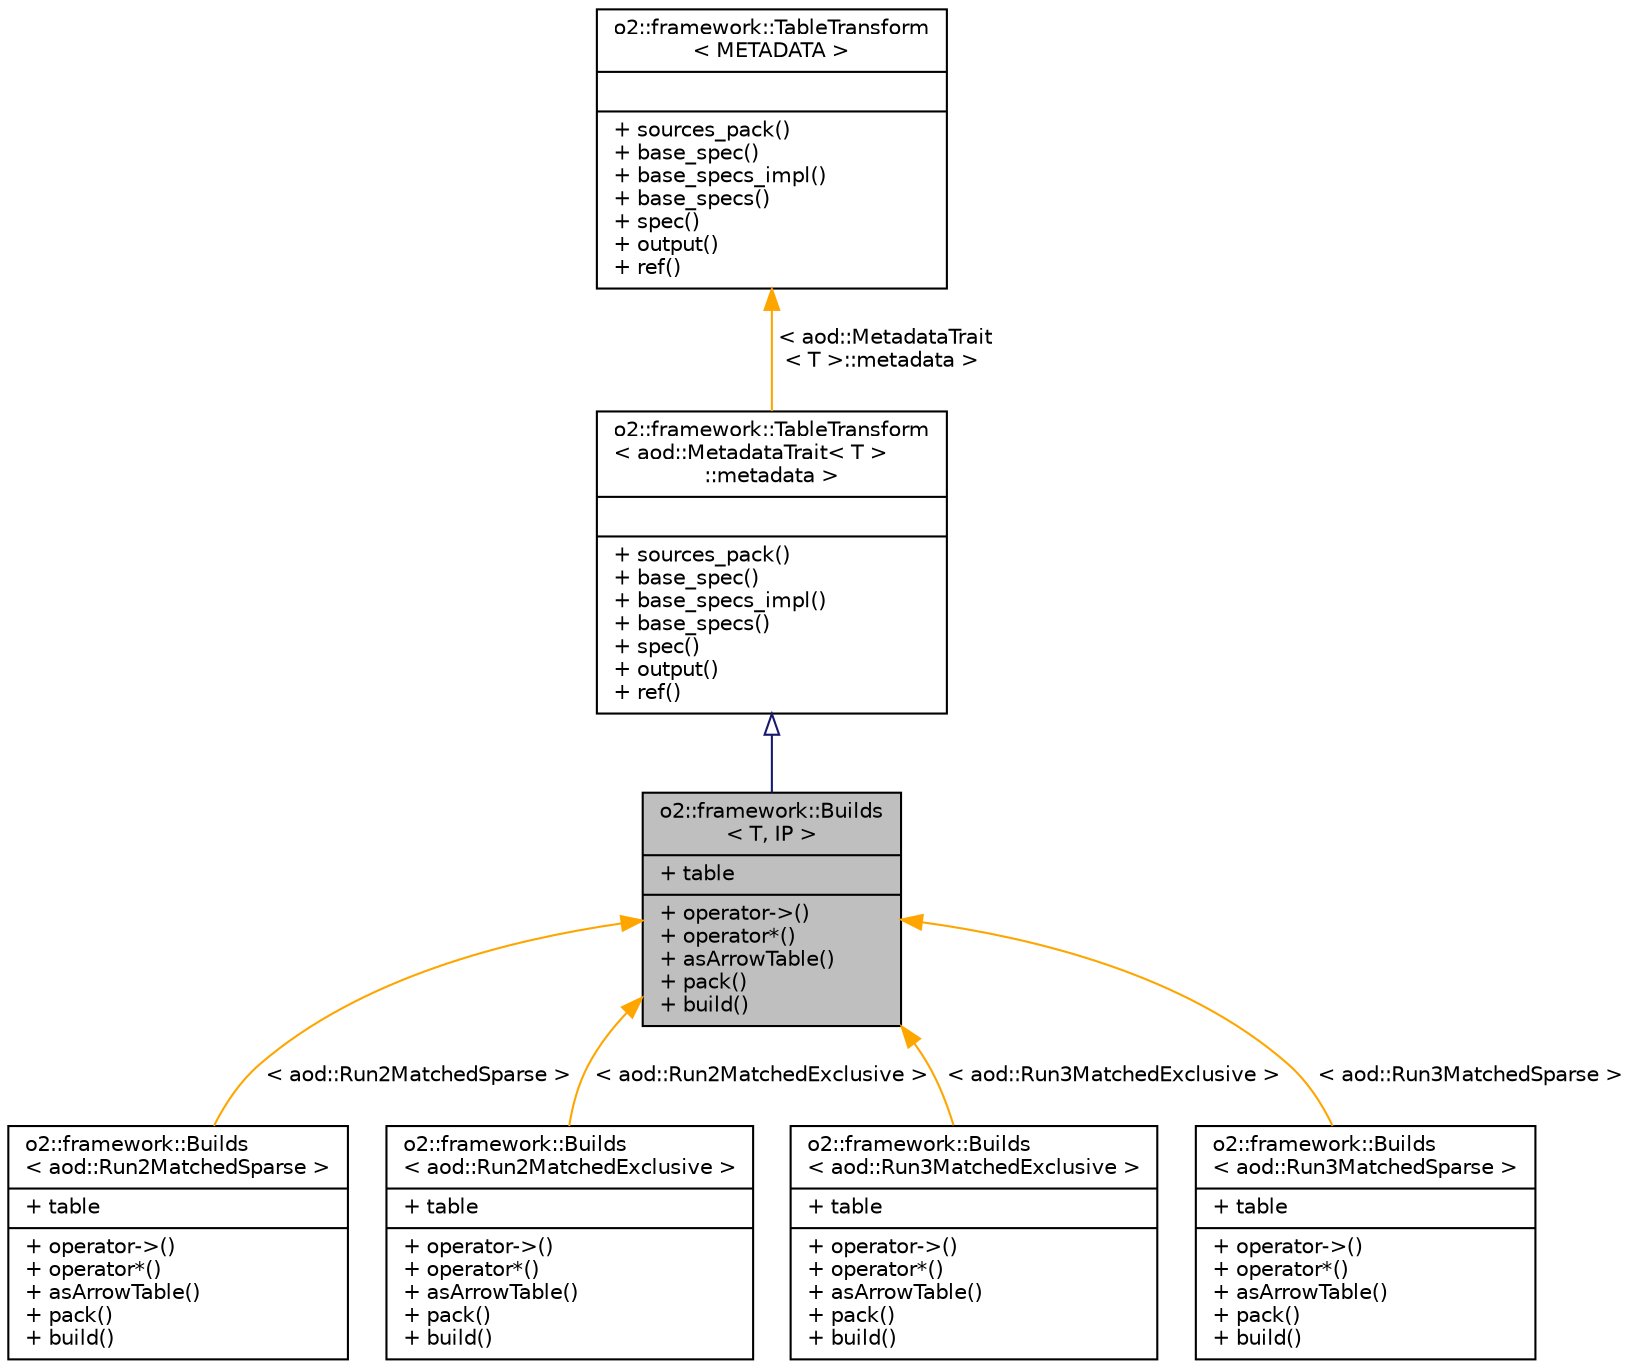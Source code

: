 digraph "o2::framework::Builds&lt; T, IP &gt;"
{
 // INTERACTIVE_SVG=YES
  bgcolor="transparent";
  edge [fontname="Helvetica",fontsize="10",labelfontname="Helvetica",labelfontsize="10"];
  node [fontname="Helvetica",fontsize="10",shape=record];
  Node0 [label="{o2::framework::Builds\l\< T, IP \>\n|+ table\l|+ operator-\>()\l+ operator*()\l+ asArrowTable()\l+ pack()\l+ build()\l}",height=0.2,width=0.4,color="black", fillcolor="grey75", style="filled", fontcolor="black"];
  Node1 -> Node0 [dir="back",color="midnightblue",fontsize="10",style="solid",arrowtail="onormal",fontname="Helvetica"];
  Node1 [label="{o2::framework::TableTransform\l\< aod::MetadataTrait\< T \>\l::metadata \>\n||+ sources_pack()\l+ base_spec()\l+ base_specs_impl()\l+ base_specs()\l+ spec()\l+ output()\l+ ref()\l}",height=0.2,width=0.4,color="black",URL="$d6/dec/structo2_1_1framework_1_1TableTransform.html"];
  Node2 -> Node1 [dir="back",color="orange",fontsize="10",style="solid",label=" \< aod::MetadataTrait\l\< T \>::metadata \>" ,fontname="Helvetica"];
  Node2 [label="{o2::framework::TableTransform\l\< METADATA \>\n||+ sources_pack()\l+ base_spec()\l+ base_specs_impl()\l+ base_specs()\l+ spec()\l+ output()\l+ ref()\l}",height=0.2,width=0.4,color="black",URL="$d6/dec/structo2_1_1framework_1_1TableTransform.html",tooltip="Helper template for table transformations. "];
  Node0 -> Node3 [dir="back",color="orange",fontsize="10",style="solid",label=" \< aod::Run2MatchedSparse \>" ,fontname="Helvetica"];
  Node3 [label="{o2::framework::Builds\l\< aod::Run2MatchedSparse \>\n|+ table\l|+ operator-\>()\l+ operator*()\l+ asArrowTable()\l+ pack()\l+ build()\l}",height=0.2,width=0.4,color="black",URL="$d5/df4/structo2_1_1framework_1_1Builds.html"];
  Node0 -> Node4 [dir="back",color="orange",fontsize="10",style="solid",label=" \< aod::Run2MatchedExclusive \>" ,fontname="Helvetica"];
  Node4 [label="{o2::framework::Builds\l\< aod::Run2MatchedExclusive \>\n|+ table\l|+ operator-\>()\l+ operator*()\l+ asArrowTable()\l+ pack()\l+ build()\l}",height=0.2,width=0.4,color="black",URL="$d5/df4/structo2_1_1framework_1_1Builds.html"];
  Node0 -> Node5 [dir="back",color="orange",fontsize="10",style="solid",label=" \< aod::Run3MatchedExclusive \>" ,fontname="Helvetica"];
  Node5 [label="{o2::framework::Builds\l\< aod::Run3MatchedExclusive \>\n|+ table\l|+ operator-\>()\l+ operator*()\l+ asArrowTable()\l+ pack()\l+ build()\l}",height=0.2,width=0.4,color="black",URL="$d5/df4/structo2_1_1framework_1_1Builds.html"];
  Node0 -> Node6 [dir="back",color="orange",fontsize="10",style="solid",label=" \< aod::Run3MatchedSparse \>" ,fontname="Helvetica"];
  Node6 [label="{o2::framework::Builds\l\< aod::Run3MatchedSparse \>\n|+ table\l|+ operator-\>()\l+ operator*()\l+ asArrowTable()\l+ pack()\l+ build()\l}",height=0.2,width=0.4,color="black",URL="$d5/df4/structo2_1_1framework_1_1Builds.html"];
}
